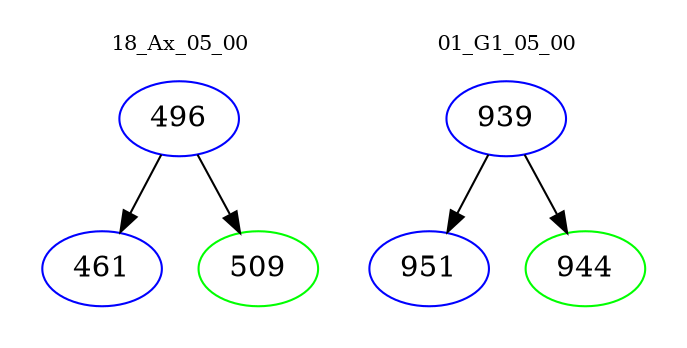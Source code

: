 digraph{
subgraph cluster_0 {
color = white
label = "18_Ax_05_00";
fontsize=10;
T0_496 [label="496", color="blue"]
T0_496 -> T0_461 [color="black"]
T0_461 [label="461", color="blue"]
T0_496 -> T0_509 [color="black"]
T0_509 [label="509", color="green"]
}
subgraph cluster_1 {
color = white
label = "01_G1_05_00";
fontsize=10;
T1_939 [label="939", color="blue"]
T1_939 -> T1_951 [color="black"]
T1_951 [label="951", color="blue"]
T1_939 -> T1_944 [color="black"]
T1_944 [label="944", color="green"]
}
}
